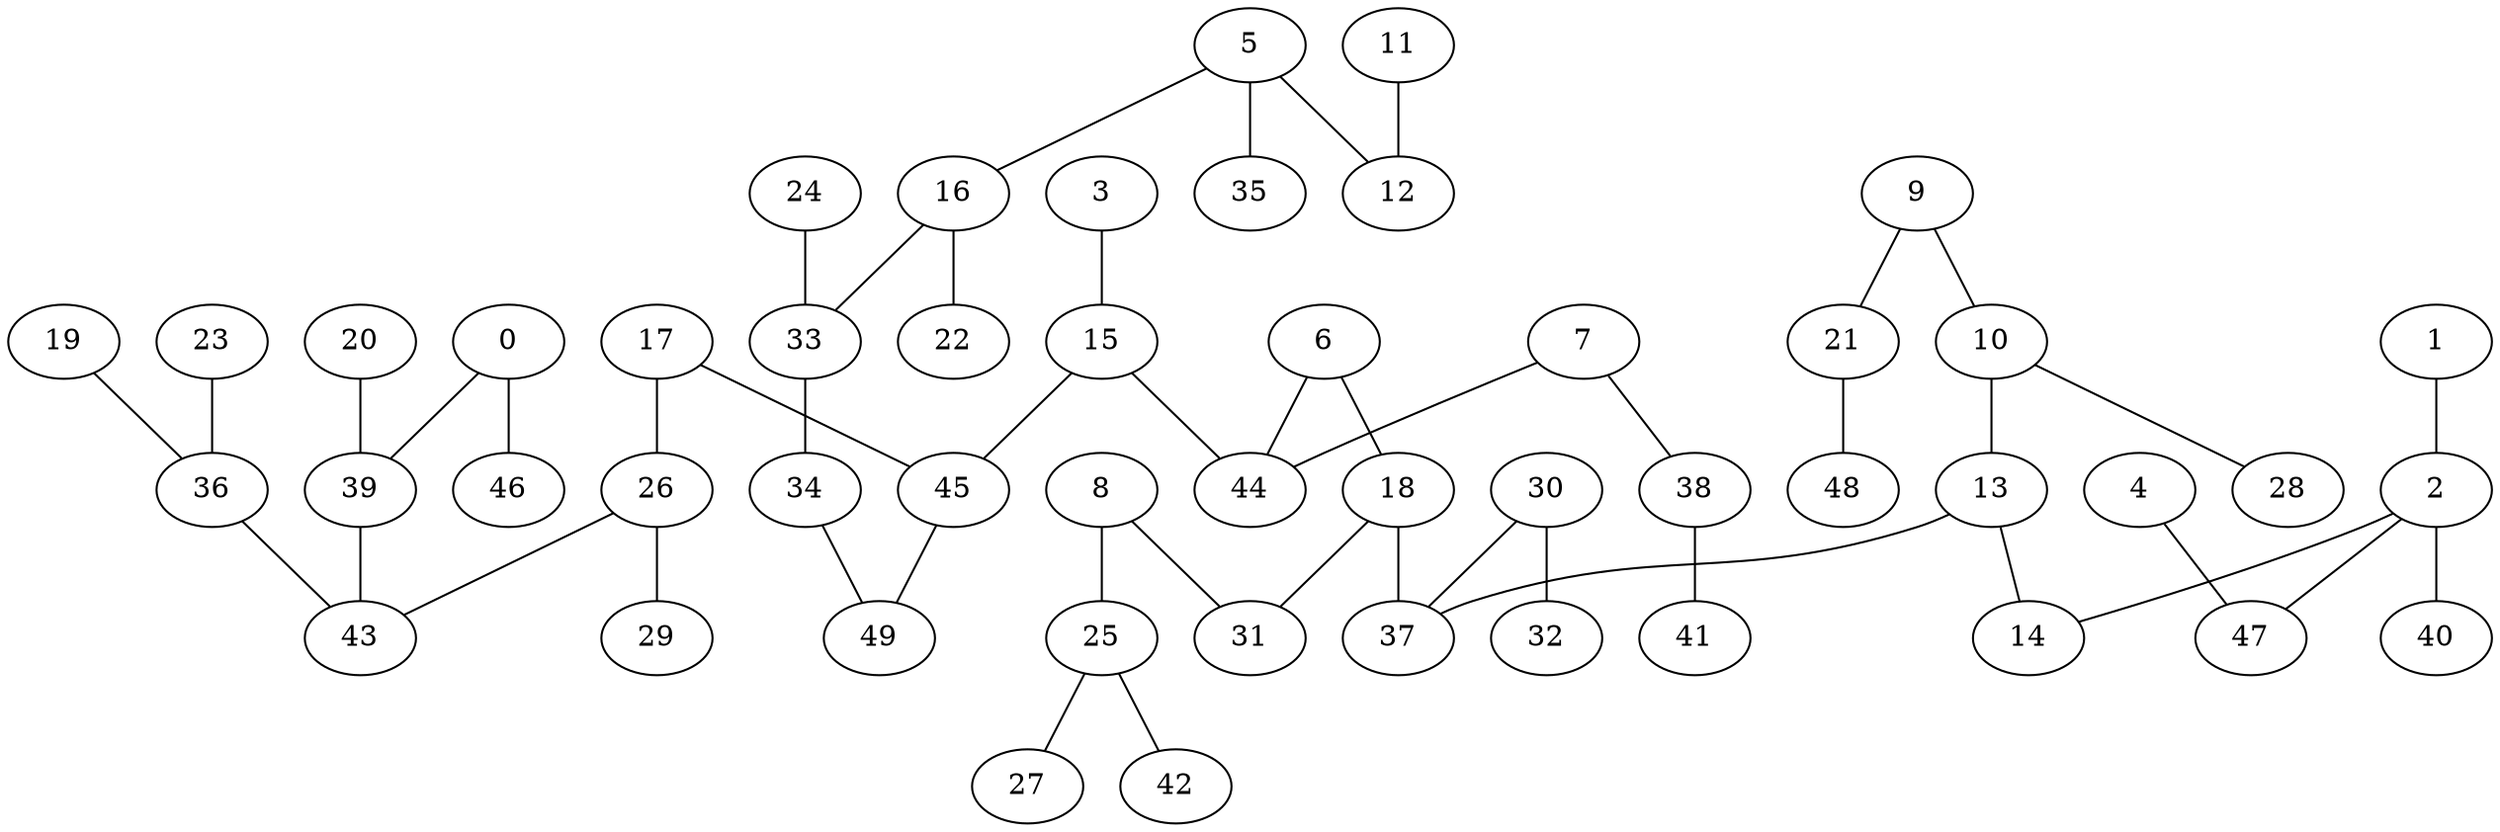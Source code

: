 strict graph {
0;
1;
2;
3;
4;
5;
6;
7;
8;
9;
10;
11;
12;
13;
14;
15;
16;
17;
18;
19;
20;
21;
22;
23;
24;
25;
26;
27;
28;
29;
30;
31;
32;
33;
34;
35;
36;
37;
38;
39;
40;
41;
42;
43;
44;
45;
46;
47;
48;
49;
0 -- 46;
0 -- 39;
1 -- 2;
2 -- 40;
2 -- 47;
2 -- 14;
3 -- 15;
4 -- 47;
5 -- 12;
5 -- 35;
5 -- 16;
6 -- 18;
6 -- 44;
7 -- 38;
7 -- 44;
8 -- 25;
8 -- 31;
9 -- 21;
9 -- 10;
10 -- 28;
10 -- 13;
11 -- 12;
13 -- 14;
13 -- 37;
15 -- 44;
15 -- 45;
16 -- 22;
16 -- 33;
17 -- 26;
17 -- 45;
18 -- 31;
18 -- 37;
19 -- 36;
20 -- 39;
21 -- 48;
23 -- 36;
24 -- 33;
25 -- 27;
25 -- 42;
26 -- 29;
26 -- 43;
30 -- 32;
30 -- 37;
33 -- 34;
34 -- 49;
36 -- 43;
38 -- 41;
39 -- 43;
45 -- 49;
}
